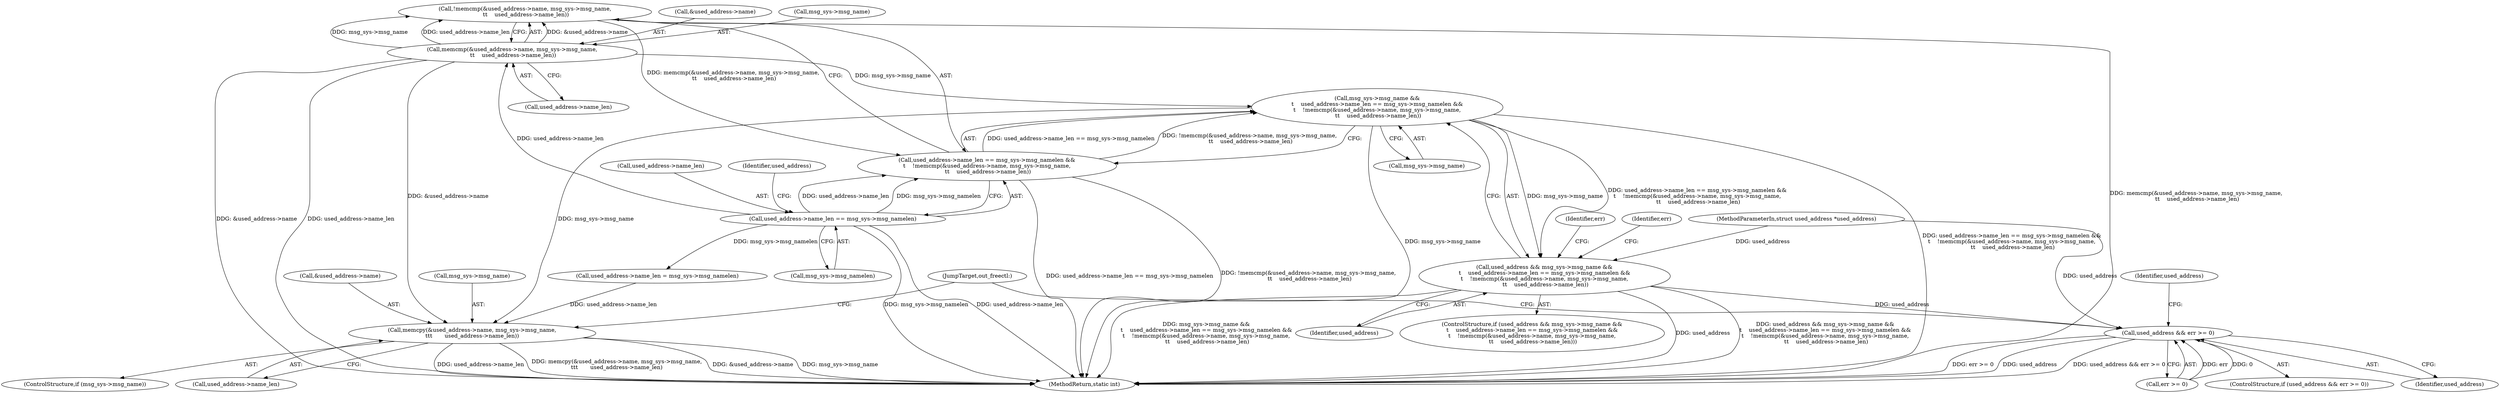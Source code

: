digraph "0_linux_bc909d9ddbf7778371e36a651d6e4194b1cc7d4c@API" {
"1000360" [label="(Call,!memcmp(&used_address->name, msg_sys->msg_name,\n \t\t    used_address->name_len))"];
"1000361" [label="(Call,memcmp(&used_address->name, msg_sys->msg_name,\n \t\t    used_address->name_len))"];
"1000353" [label="(Call,used_address->name_len == msg_sys->msg_namelen)"];
"1000352" [label="(Call,used_address->name_len == msg_sys->msg_namelen &&\n\t    !memcmp(&used_address->name, msg_sys->msg_name,\n \t\t    used_address->name_len))"];
"1000348" [label="(Call,msg_sys->msg_name &&\n\t    used_address->name_len == msg_sys->msg_namelen &&\n\t    !memcmp(&used_address->name, msg_sys->msg_name,\n \t\t    used_address->name_len))"];
"1000346" [label="(Call,used_address && msg_sys->msg_name &&\n\t    used_address->name_len == msg_sys->msg_namelen &&\n\t    !memcmp(&used_address->name, msg_sys->msg_name,\n \t\t    used_address->name_len))"];
"1000387" [label="(Call,used_address && err >= 0)"];
"1000404" [label="(Call,memcpy(&used_address->name, msg_sys->msg_name,\n\t\t\t       used_address->name_len))"];
"1000405" [label="(Call,&used_address->name)"];
"1000352" [label="(Call,used_address->name_len == msg_sys->msg_namelen &&\n\t    !memcmp(&used_address->name, msg_sys->msg_name,\n \t\t    used_address->name_len))"];
"1000412" [label="(Call,used_address->name_len)"];
"1000415" [label="(JumpTarget,out_freectl:)"];
"1000348" [label="(Call,msg_sys->msg_name &&\n\t    used_address->name_len == msg_sys->msg_namelen &&\n\t    !memcmp(&used_address->name, msg_sys->msg_name,\n \t\t    used_address->name_len))"];
"1000386" [label="(ControlStructure,if (used_address && err >= 0))"];
"1000361" [label="(Call,memcmp(&used_address->name, msg_sys->msg_name,\n \t\t    used_address->name_len))"];
"1000400" [label="(ControlStructure,if (msg_sys->msg_name))"];
"1000369" [label="(Call,used_address->name_len)"];
"1000354" [label="(Call,used_address->name_len)"];
"1000404" [label="(Call,memcpy(&used_address->name, msg_sys->msg_name,\n\t\t\t       used_address->name_len))"];
"1000440" [label="(MethodReturn,static int)"];
"1000374" [label="(Identifier,err)"];
"1000362" [label="(Call,&used_address->name)"];
"1000347" [label="(Identifier,used_address)"];
"1000409" [label="(Call,msg_sys->msg_name)"];
"1000395" [label="(Identifier,used_address)"];
"1000353" [label="(Call,used_address->name_len == msg_sys->msg_namelen)"];
"1000389" [label="(Call,err >= 0)"];
"1000360" [label="(Call,!memcmp(&used_address->name, msg_sys->msg_name,\n \t\t    used_address->name_len))"];
"1000366" [label="(Call,msg_sys->msg_name)"];
"1000357" [label="(Call,msg_sys->msg_namelen)"];
"1000112" [label="(MethodParameterIn,struct used_address *used_address)"];
"1000387" [label="(Call,used_address && err >= 0)"];
"1000346" [label="(Call,used_address && msg_sys->msg_name &&\n\t    used_address->name_len == msg_sys->msg_namelen &&\n\t    !memcmp(&used_address->name, msg_sys->msg_name,\n \t\t    used_address->name_len))"];
"1000364" [label="(Identifier,used_address)"];
"1000345" [label="(ControlStructure,if (used_address && msg_sys->msg_name &&\n\t    used_address->name_len == msg_sys->msg_namelen &&\n\t    !memcmp(&used_address->name, msg_sys->msg_name,\n \t\t    used_address->name_len)))"];
"1000388" [label="(Identifier,used_address)"];
"1000349" [label="(Call,msg_sys->msg_name)"];
"1000381" [label="(Identifier,err)"];
"1000393" [label="(Call,used_address->name_len = msg_sys->msg_namelen)"];
"1000360" -> "1000352"  [label="AST: "];
"1000360" -> "1000361"  [label="CFG: "];
"1000361" -> "1000360"  [label="AST: "];
"1000352" -> "1000360"  [label="CFG: "];
"1000360" -> "1000440"  [label="DDG: memcmp(&used_address->name, msg_sys->msg_name,\n \t\t    used_address->name_len)"];
"1000360" -> "1000352"  [label="DDG: memcmp(&used_address->name, msg_sys->msg_name,\n \t\t    used_address->name_len)"];
"1000361" -> "1000360"  [label="DDG: &used_address->name"];
"1000361" -> "1000360"  [label="DDG: msg_sys->msg_name"];
"1000361" -> "1000360"  [label="DDG: used_address->name_len"];
"1000361" -> "1000369"  [label="CFG: "];
"1000362" -> "1000361"  [label="AST: "];
"1000366" -> "1000361"  [label="AST: "];
"1000369" -> "1000361"  [label="AST: "];
"1000361" -> "1000440"  [label="DDG: used_address->name_len"];
"1000361" -> "1000440"  [label="DDG: &used_address->name"];
"1000361" -> "1000348"  [label="DDG: msg_sys->msg_name"];
"1000353" -> "1000361"  [label="DDG: used_address->name_len"];
"1000361" -> "1000404"  [label="DDG: &used_address->name"];
"1000353" -> "1000352"  [label="AST: "];
"1000353" -> "1000357"  [label="CFG: "];
"1000354" -> "1000353"  [label="AST: "];
"1000357" -> "1000353"  [label="AST: "];
"1000364" -> "1000353"  [label="CFG: "];
"1000352" -> "1000353"  [label="CFG: "];
"1000353" -> "1000440"  [label="DDG: msg_sys->msg_namelen"];
"1000353" -> "1000440"  [label="DDG: used_address->name_len"];
"1000353" -> "1000352"  [label="DDG: used_address->name_len"];
"1000353" -> "1000352"  [label="DDG: msg_sys->msg_namelen"];
"1000353" -> "1000393"  [label="DDG: msg_sys->msg_namelen"];
"1000352" -> "1000348"  [label="AST: "];
"1000348" -> "1000352"  [label="CFG: "];
"1000352" -> "1000440"  [label="DDG: used_address->name_len == msg_sys->msg_namelen"];
"1000352" -> "1000440"  [label="DDG: !memcmp(&used_address->name, msg_sys->msg_name,\n \t\t    used_address->name_len)"];
"1000352" -> "1000348"  [label="DDG: used_address->name_len == msg_sys->msg_namelen"];
"1000352" -> "1000348"  [label="DDG: !memcmp(&used_address->name, msg_sys->msg_name,\n \t\t    used_address->name_len)"];
"1000348" -> "1000346"  [label="AST: "];
"1000348" -> "1000349"  [label="CFG: "];
"1000349" -> "1000348"  [label="AST: "];
"1000346" -> "1000348"  [label="CFG: "];
"1000348" -> "1000440"  [label="DDG: msg_sys->msg_name"];
"1000348" -> "1000440"  [label="DDG: used_address->name_len == msg_sys->msg_namelen &&\n\t    !memcmp(&used_address->name, msg_sys->msg_name,\n \t\t    used_address->name_len)"];
"1000348" -> "1000346"  [label="DDG: msg_sys->msg_name"];
"1000348" -> "1000346"  [label="DDG: used_address->name_len == msg_sys->msg_namelen &&\n\t    !memcmp(&used_address->name, msg_sys->msg_name,\n \t\t    used_address->name_len)"];
"1000348" -> "1000404"  [label="DDG: msg_sys->msg_name"];
"1000346" -> "1000345"  [label="AST: "];
"1000346" -> "1000347"  [label="CFG: "];
"1000347" -> "1000346"  [label="AST: "];
"1000374" -> "1000346"  [label="CFG: "];
"1000381" -> "1000346"  [label="CFG: "];
"1000346" -> "1000440"  [label="DDG: msg_sys->msg_name &&\n\t    used_address->name_len == msg_sys->msg_namelen &&\n\t    !memcmp(&used_address->name, msg_sys->msg_name,\n \t\t    used_address->name_len)"];
"1000346" -> "1000440"  [label="DDG: used_address"];
"1000346" -> "1000440"  [label="DDG: used_address && msg_sys->msg_name &&\n\t    used_address->name_len == msg_sys->msg_namelen &&\n\t    !memcmp(&used_address->name, msg_sys->msg_name,\n \t\t    used_address->name_len)"];
"1000112" -> "1000346"  [label="DDG: used_address"];
"1000346" -> "1000387"  [label="DDG: used_address"];
"1000387" -> "1000386"  [label="AST: "];
"1000387" -> "1000388"  [label="CFG: "];
"1000387" -> "1000389"  [label="CFG: "];
"1000388" -> "1000387"  [label="AST: "];
"1000389" -> "1000387"  [label="AST: "];
"1000395" -> "1000387"  [label="CFG: "];
"1000415" -> "1000387"  [label="CFG: "];
"1000387" -> "1000440"  [label="DDG: err >= 0"];
"1000387" -> "1000440"  [label="DDG: used_address"];
"1000387" -> "1000440"  [label="DDG: used_address && err >= 0"];
"1000112" -> "1000387"  [label="DDG: used_address"];
"1000389" -> "1000387"  [label="DDG: err"];
"1000389" -> "1000387"  [label="DDG: 0"];
"1000404" -> "1000400"  [label="AST: "];
"1000404" -> "1000412"  [label="CFG: "];
"1000405" -> "1000404"  [label="AST: "];
"1000409" -> "1000404"  [label="AST: "];
"1000412" -> "1000404"  [label="AST: "];
"1000415" -> "1000404"  [label="CFG: "];
"1000404" -> "1000440"  [label="DDG: &used_address->name"];
"1000404" -> "1000440"  [label="DDG: msg_sys->msg_name"];
"1000404" -> "1000440"  [label="DDG: used_address->name_len"];
"1000404" -> "1000440"  [label="DDG: memcpy(&used_address->name, msg_sys->msg_name,\n\t\t\t       used_address->name_len)"];
"1000393" -> "1000404"  [label="DDG: used_address->name_len"];
}
